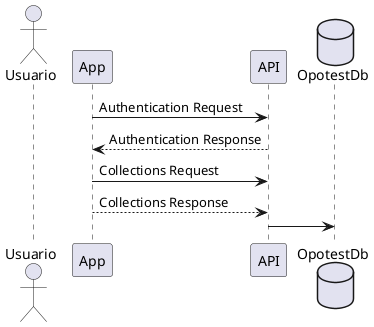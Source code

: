 	
@startuml OpoTest
actor Usuario

App -> API: Authentication Request
API --> App: Authentication Response

App -> API: Collections Request
API <-- App: Collections Response

database OpotestDb

API -> OpotestDb

@enduml